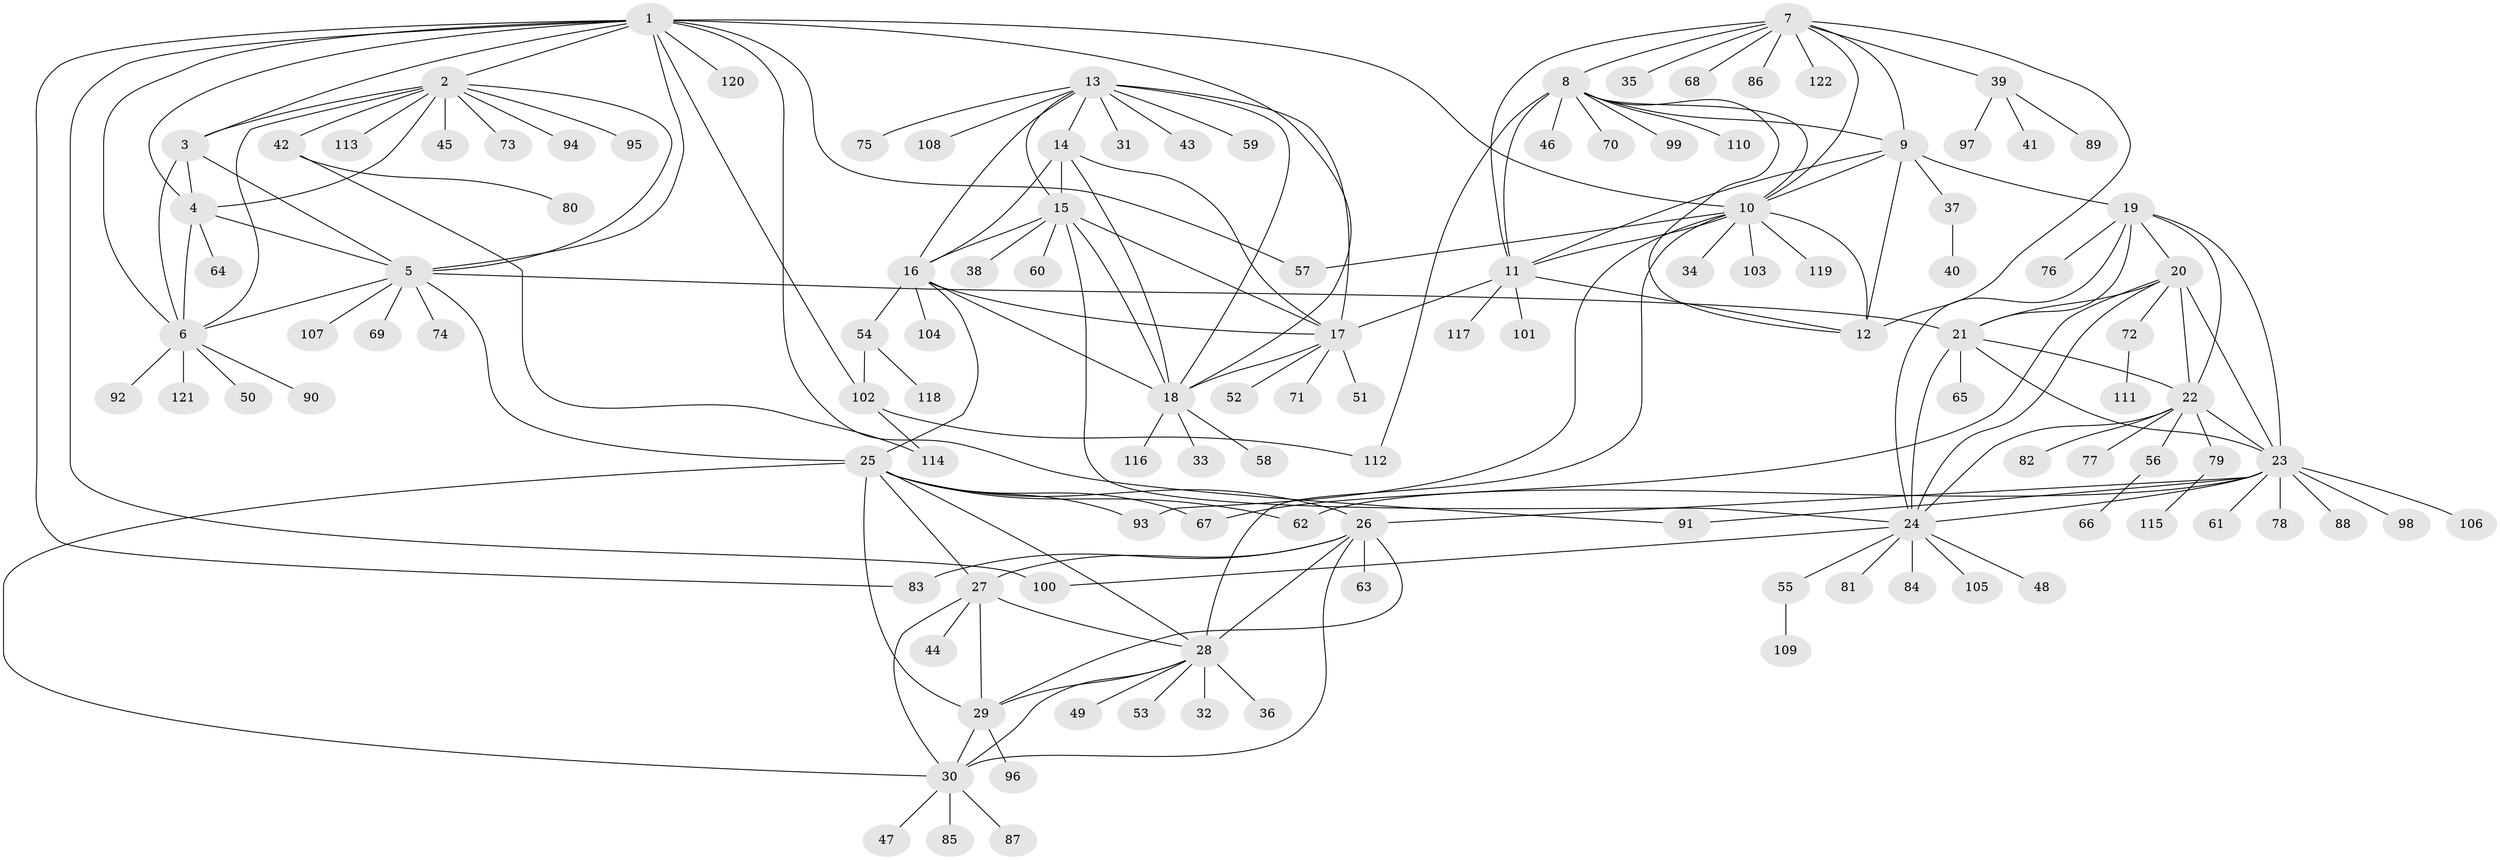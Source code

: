 // coarse degree distribution, {3: 0.0547945205479452, 4: 0.0136986301369863, 6: 0.0136986301369863, 8: 0.0136986301369863, 1: 0.7945205479452054, 13: 0.0273972602739726, 2: 0.0273972602739726, 10: 0.0136986301369863, 11: 0.0136986301369863, 14: 0.0136986301369863, 17: 0.0136986301369863}
// Generated by graph-tools (version 1.1) at 2025/58/03/04/25 21:58:28]
// undirected, 122 vertices, 187 edges
graph export_dot {
graph [start="1"]
  node [color=gray90,style=filled];
  1;
  2;
  3;
  4;
  5;
  6;
  7;
  8;
  9;
  10;
  11;
  12;
  13;
  14;
  15;
  16;
  17;
  18;
  19;
  20;
  21;
  22;
  23;
  24;
  25;
  26;
  27;
  28;
  29;
  30;
  31;
  32;
  33;
  34;
  35;
  36;
  37;
  38;
  39;
  40;
  41;
  42;
  43;
  44;
  45;
  46;
  47;
  48;
  49;
  50;
  51;
  52;
  53;
  54;
  55;
  56;
  57;
  58;
  59;
  60;
  61;
  62;
  63;
  64;
  65;
  66;
  67;
  68;
  69;
  70;
  71;
  72;
  73;
  74;
  75;
  76;
  77;
  78;
  79;
  80;
  81;
  82;
  83;
  84;
  85;
  86;
  87;
  88;
  89;
  90;
  91;
  92;
  93;
  94;
  95;
  96;
  97;
  98;
  99;
  100;
  101;
  102;
  103;
  104;
  105;
  106;
  107;
  108;
  109;
  110;
  111;
  112;
  113;
  114;
  115;
  116;
  117;
  118;
  119;
  120;
  121;
  122;
  1 -- 2;
  1 -- 3;
  1 -- 4;
  1 -- 5;
  1 -- 6;
  1 -- 10;
  1 -- 18;
  1 -- 57;
  1 -- 83;
  1 -- 91;
  1 -- 100;
  1 -- 102;
  1 -- 120;
  2 -- 3;
  2 -- 4;
  2 -- 5;
  2 -- 6;
  2 -- 42;
  2 -- 45;
  2 -- 73;
  2 -- 94;
  2 -- 95;
  2 -- 113;
  3 -- 4;
  3 -- 5;
  3 -- 6;
  4 -- 5;
  4 -- 6;
  4 -- 64;
  5 -- 6;
  5 -- 21;
  5 -- 25;
  5 -- 69;
  5 -- 74;
  5 -- 107;
  6 -- 50;
  6 -- 90;
  6 -- 92;
  6 -- 121;
  7 -- 8;
  7 -- 9;
  7 -- 10;
  7 -- 11;
  7 -- 12;
  7 -- 35;
  7 -- 39;
  7 -- 68;
  7 -- 86;
  7 -- 122;
  8 -- 9;
  8 -- 10;
  8 -- 11;
  8 -- 12;
  8 -- 46;
  8 -- 70;
  8 -- 99;
  8 -- 110;
  8 -- 112;
  9 -- 10;
  9 -- 11;
  9 -- 12;
  9 -- 19;
  9 -- 37;
  10 -- 11;
  10 -- 12;
  10 -- 28;
  10 -- 34;
  10 -- 57;
  10 -- 93;
  10 -- 103;
  10 -- 119;
  11 -- 12;
  11 -- 17;
  11 -- 101;
  11 -- 117;
  13 -- 14;
  13 -- 15;
  13 -- 16;
  13 -- 17;
  13 -- 18;
  13 -- 31;
  13 -- 43;
  13 -- 59;
  13 -- 75;
  13 -- 108;
  14 -- 15;
  14 -- 16;
  14 -- 17;
  14 -- 18;
  15 -- 16;
  15 -- 17;
  15 -- 18;
  15 -- 24;
  15 -- 38;
  15 -- 60;
  16 -- 17;
  16 -- 18;
  16 -- 25;
  16 -- 54;
  16 -- 104;
  17 -- 18;
  17 -- 51;
  17 -- 52;
  17 -- 71;
  18 -- 33;
  18 -- 58;
  18 -- 116;
  19 -- 20;
  19 -- 21;
  19 -- 22;
  19 -- 23;
  19 -- 24;
  19 -- 76;
  20 -- 21;
  20 -- 22;
  20 -- 23;
  20 -- 24;
  20 -- 67;
  20 -- 72;
  21 -- 22;
  21 -- 23;
  21 -- 24;
  21 -- 65;
  22 -- 23;
  22 -- 24;
  22 -- 56;
  22 -- 77;
  22 -- 79;
  22 -- 82;
  23 -- 24;
  23 -- 26;
  23 -- 61;
  23 -- 62;
  23 -- 78;
  23 -- 88;
  23 -- 91;
  23 -- 98;
  23 -- 106;
  24 -- 48;
  24 -- 55;
  24 -- 81;
  24 -- 84;
  24 -- 100;
  24 -- 105;
  25 -- 26;
  25 -- 27;
  25 -- 28;
  25 -- 29;
  25 -- 30;
  25 -- 62;
  25 -- 67;
  25 -- 93;
  26 -- 27;
  26 -- 28;
  26 -- 29;
  26 -- 30;
  26 -- 63;
  26 -- 83;
  27 -- 28;
  27 -- 29;
  27 -- 30;
  27 -- 44;
  28 -- 29;
  28 -- 30;
  28 -- 32;
  28 -- 36;
  28 -- 49;
  28 -- 53;
  29 -- 30;
  29 -- 96;
  30 -- 47;
  30 -- 85;
  30 -- 87;
  37 -- 40;
  39 -- 41;
  39 -- 89;
  39 -- 97;
  42 -- 80;
  42 -- 114;
  54 -- 102;
  54 -- 118;
  55 -- 109;
  56 -- 66;
  72 -- 111;
  79 -- 115;
  102 -- 112;
  102 -- 114;
}
